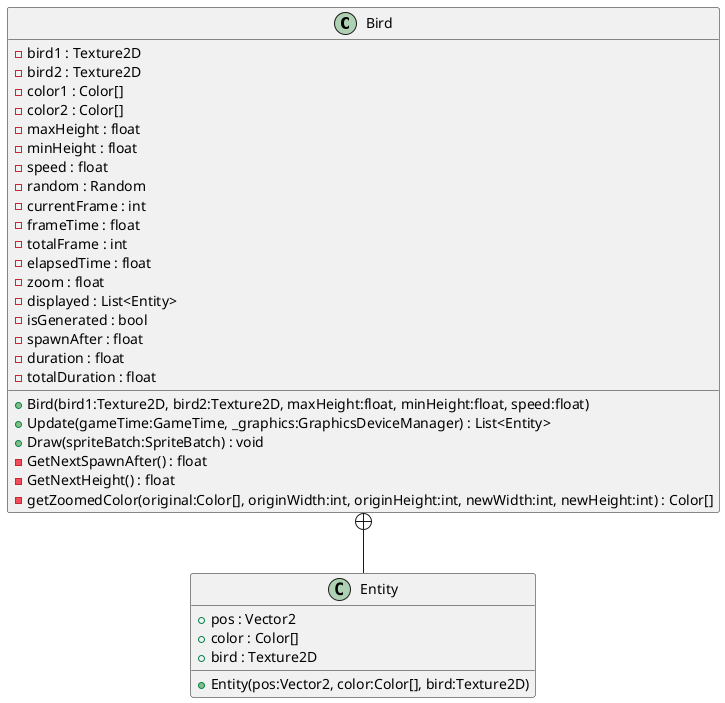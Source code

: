 @startuml
class Bird {
    - bird1 : Texture2D
    - bird2 : Texture2D
    - color1 : Color[]
    - color2 : Color[]
    - maxHeight : float
    - minHeight : float
    - speed : float
    - random : Random
    - currentFrame : int
    - frameTime : float
    - totalFrame : int
    - elapsedTime : float
    - zoom : float
    - displayed : List<Entity>
    - isGenerated : bool
    - spawnAfter : float
    - duration : float
    - totalDuration : float
    + Bird(bird1:Texture2D, bird2:Texture2D, maxHeight:float, minHeight:float, speed:float)
    + Update(gameTime:GameTime, _graphics:GraphicsDeviceManager) : List<Entity>
    + Draw(spriteBatch:SpriteBatch) : void
    - GetNextSpawnAfter() : float
    - GetNextHeight() : float
    - getZoomedColor(original:Color[], originWidth:int, originHeight:int, newWidth:int, newHeight:int) : Color[]
}
class Entity {
    + pos : Vector2
    + color : Color[]
    + bird : Texture2D
    + Entity(pos:Vector2, color:Color[], bird:Texture2D)
}
Bird +-- Entity
@enduml
